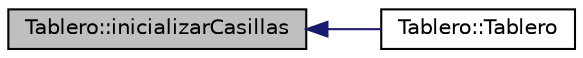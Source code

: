digraph "Tablero::inicializarCasillas"
{
  edge [fontname="Helvetica",fontsize="10",labelfontname="Helvetica",labelfontsize="10"];
  node [fontname="Helvetica",fontsize="10",shape=record];
  rankdir="LR";
  Node1 [label="Tablero::inicializarCasillas",height=0.2,width=0.4,color="black", fillcolor="grey75", style="filled" fontcolor="black"];
  Node1 -> Node2 [dir="back",color="midnightblue",fontsize="10",style="solid",fontname="Helvetica"];
  Node2 [label="Tablero::Tablero",height=0.2,width=0.4,color="black", fillcolor="white", style="filled",URL="$class_tablero.html#ab4912f28f1db392e1dd44ddc98bd4f59"];
}
